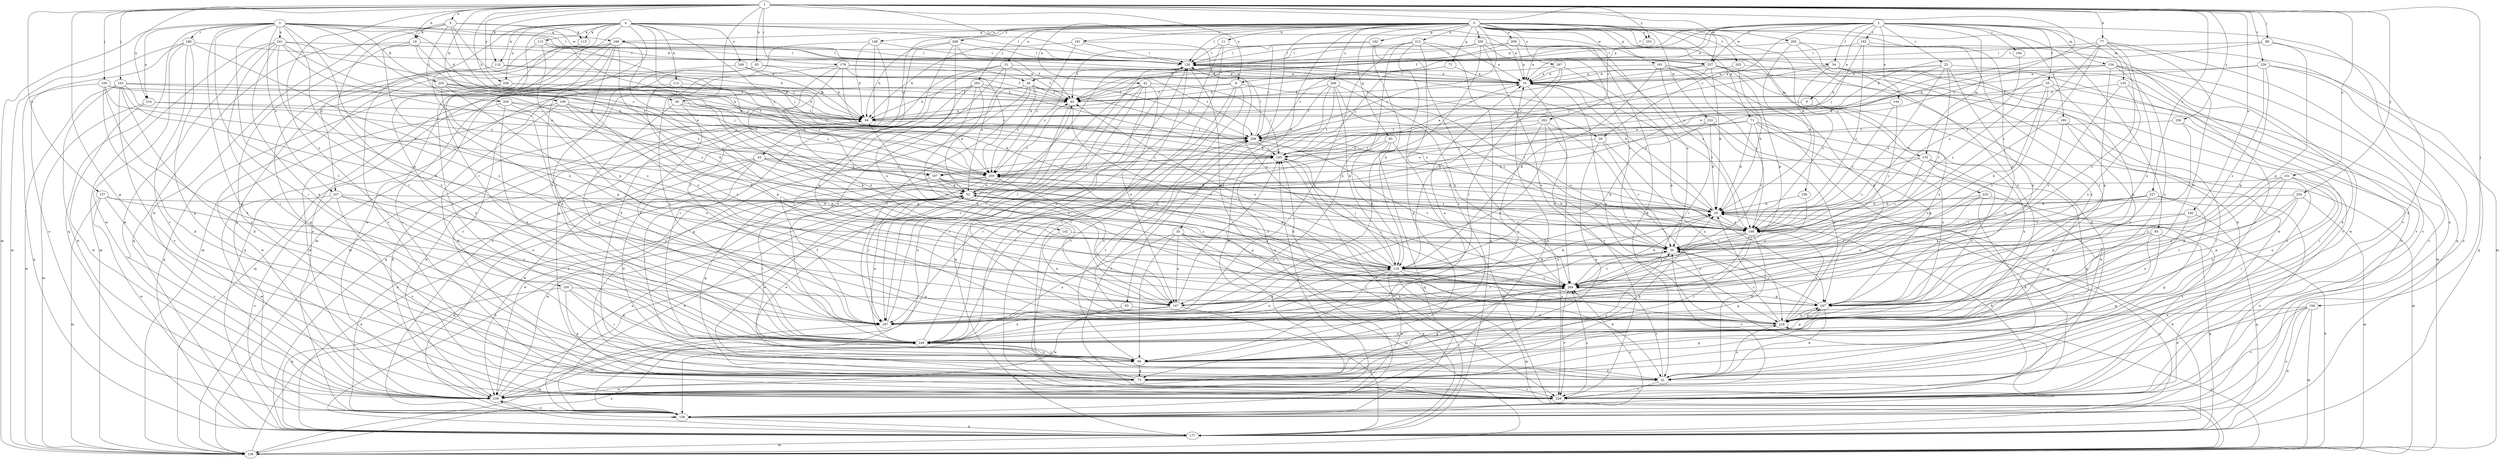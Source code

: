 strict digraph  {
0;
1;
2;
3;
4;
5;
8;
9;
10;
11;
18;
20;
23;
29;
30;
35;
39;
40;
41;
42;
43;
51;
52;
54;
55;
62;
63;
71;
72;
73;
77;
83;
84;
85;
93;
94;
98;
100;
103;
104;
105;
109;
110;
112;
113;
115;
116;
126;
133;
134;
135;
136;
137;
140;
142;
144;
147;
148;
150;
151;
156;
161;
162;
167;
168;
177;
178;
180;
182;
184;
186;
187;
191;
197;
198;
200;
203;
205;
206;
208;
209;
212;
214;
218;
220;
226;
227;
228;
232;
236;
237;
239;
241;
247;
248;
249;
253;
254;
256;
258;
259;
262;
263;
265;
266;
267;
268;
269;
0 -> 11  [label=b];
0 -> 35  [label=d];
0 -> 42  [label=e];
0 -> 43  [label=e];
0 -> 51  [label=e];
0 -> 54  [label=f];
0 -> 63  [label=g];
0 -> 71  [label=g];
0 -> 72  [label=g];
0 -> 85  [label=i];
0 -> 93  [label=i];
0 -> 126  [label=l];
0 -> 133  [label=m];
0 -> 148  [label=o];
0 -> 161  [label=p];
0 -> 162  [label=p];
0 -> 167  [label=p];
0 -> 168  [label=q];
0 -> 191  [label=s];
0 -> 197  [label=s];
0 -> 200  [label=t];
0 -> 203  [label=t];
0 -> 209  [label=u];
0 -> 212  [label=u];
0 -> 220  [label=v];
0 -> 232  [label=w];
0 -> 236  [label=w];
0 -> 253  [label=y];
0 -> 262  [label=z];
0 -> 263  [label=z];
0 -> 265  [label=z];
0 -> 266  [label=z];
0 -> 267  [label=z];
0 -> 268  [label=z];
1 -> 5  [label=a];
1 -> 8  [label=a];
1 -> 18  [label=b];
1 -> 73  [label=g];
1 -> 77  [label=h];
1 -> 83  [label=h];
1 -> 84  [label=h];
1 -> 98  [label=j];
1 -> 100  [label=j];
1 -> 103  [label=j];
1 -> 104  [label=j];
1 -> 109  [label=k];
1 -> 110  [label=k];
1 -> 126  [label=l];
1 -> 137  [label=n];
1 -> 140  [label=n];
1 -> 142  [label=n];
1 -> 150  [label=o];
1 -> 151  [label=o];
1 -> 178  [label=r];
1 -> 197  [label=s];
1 -> 214  [label=u];
1 -> 226  [label=v];
1 -> 227  [label=v];
1 -> 237  [label=w];
1 -> 253  [label=y];
1 -> 254  [label=y];
1 -> 256  [label=y];
1 -> 258  [label=y];
2 -> 8  [label=a];
2 -> 9  [label=a];
2 -> 10  [label=a];
2 -> 23  [label=c];
2 -> 29  [label=c];
2 -> 39  [label=d];
2 -> 54  [label=f];
2 -> 55  [label=f];
2 -> 62  [label=f];
2 -> 133  [label=m];
2 -> 134  [label=m];
2 -> 135  [label=m];
2 -> 144  [label=n];
2 -> 156  [label=o];
2 -> 180  [label=r];
2 -> 182  [label=r];
2 -> 184  [label=r];
2 -> 237  [label=w];
3 -> 39  [label=d];
3 -> 40  [label=d];
3 -> 73  [label=g];
3 -> 94  [label=i];
3 -> 126  [label=l];
3 -> 136  [label=m];
3 -> 147  [label=n];
3 -> 168  [label=q];
3 -> 177  [label=q];
3 -> 186  [label=r];
3 -> 187  [label=r];
3 -> 197  [label=s];
3 -> 205  [label=t];
3 -> 214  [label=u];
3 -> 218  [label=u];
3 -> 241  [label=x];
3 -> 247  [label=x];
4 -> 10  [label=a];
4 -> 110  [label=k];
4 -> 112  [label=k];
4 -> 113  [label=k];
4 -> 115  [label=k];
4 -> 126  [label=l];
4 -> 136  [label=m];
4 -> 156  [label=o];
4 -> 187  [label=r];
4 -> 197  [label=s];
4 -> 198  [label=s];
4 -> 237  [label=w];
4 -> 247  [label=x];
4 -> 248  [label=x];
4 -> 249  [label=x];
4 -> 258  [label=y];
5 -> 18  [label=b];
5 -> 105  [label=j];
5 -> 115  [label=k];
5 -> 198  [label=s];
5 -> 206  [label=t];
5 -> 237  [label=w];
5 -> 239  [label=w];
5 -> 249  [label=x];
8 -> 29  [label=c];
8 -> 40  [label=d];
8 -> 62  [label=f];
8 -> 218  [label=u];
8 -> 228  [label=v];
8 -> 249  [label=x];
9 -> 84  [label=h];
9 -> 269  [label=z];
10 -> 62  [label=f];
10 -> 126  [label=l];
10 -> 198  [label=s];
10 -> 218  [label=u];
10 -> 228  [label=v];
11 -> 126  [label=l];
11 -> 156  [label=o];
11 -> 208  [label=t];
11 -> 228  [label=v];
18 -> 105  [label=j];
18 -> 126  [label=l];
18 -> 147  [label=n];
18 -> 177  [label=q];
18 -> 198  [label=s];
18 -> 228  [label=v];
20 -> 10  [label=a];
20 -> 52  [label=e];
20 -> 147  [label=n];
20 -> 198  [label=s];
23 -> 10  [label=a];
23 -> 30  [label=c];
23 -> 84  [label=h];
23 -> 167  [label=p];
23 -> 198  [label=s];
23 -> 228  [label=v];
23 -> 259  [label=y];
29 -> 30  [label=c];
29 -> 73  [label=g];
29 -> 105  [label=j];
29 -> 218  [label=u];
30 -> 116  [label=k];
30 -> 126  [label=l];
30 -> 187  [label=r];
35 -> 30  [label=c];
35 -> 94  [label=i];
35 -> 136  [label=m];
35 -> 147  [label=n];
35 -> 177  [label=q];
35 -> 249  [label=x];
35 -> 269  [label=z];
39 -> 62  [label=f];
39 -> 73  [label=g];
39 -> 156  [label=o];
39 -> 187  [label=r];
39 -> 198  [label=s];
39 -> 208  [label=t];
39 -> 259  [label=y];
40 -> 84  [label=h];
40 -> 116  [label=k];
40 -> 167  [label=p];
40 -> 187  [label=r];
40 -> 249  [label=x];
41 -> 20  [label=b];
41 -> 52  [label=e];
41 -> 218  [label=u];
41 -> 228  [label=v];
41 -> 269  [label=z];
42 -> 62  [label=f];
42 -> 105  [label=j];
42 -> 147  [label=n];
42 -> 156  [label=o];
42 -> 177  [label=q];
42 -> 187  [label=r];
42 -> 218  [label=u];
43 -> 20  [label=b];
43 -> 41  [label=d];
43 -> 94  [label=i];
43 -> 156  [label=o];
43 -> 198  [label=s];
43 -> 239  [label=w];
43 -> 259  [label=y];
51 -> 10  [label=a];
51 -> 52  [label=e];
51 -> 62  [label=f];
51 -> 94  [label=i];
51 -> 156  [label=o];
51 -> 249  [label=x];
52 -> 20  [label=b];
52 -> 62  [label=f];
52 -> 116  [label=k];
52 -> 126  [label=l];
52 -> 156  [label=o];
52 -> 167  [label=p];
52 -> 177  [label=q];
52 -> 239  [label=w];
54 -> 10  [label=a];
54 -> 105  [label=j];
54 -> 136  [label=m];
54 -> 156  [label=o];
54 -> 198  [label=s];
54 -> 228  [label=v];
54 -> 239  [label=w];
55 -> 62  [label=f];
55 -> 116  [label=k];
55 -> 167  [label=p];
55 -> 198  [label=s];
55 -> 228  [label=v];
55 -> 269  [label=z];
62 -> 84  [label=h];
62 -> 187  [label=r];
62 -> 269  [label=z];
63 -> 105  [label=j];
63 -> 116  [label=k];
63 -> 136  [label=m];
63 -> 177  [label=q];
63 -> 187  [label=r];
71 -> 20  [label=b];
71 -> 30  [label=c];
71 -> 52  [label=e];
71 -> 167  [label=p];
71 -> 208  [label=t];
71 -> 218  [label=u];
71 -> 249  [label=x];
72 -> 10  [label=a];
72 -> 105  [label=j];
72 -> 208  [label=t];
73 -> 20  [label=b];
73 -> 30  [label=c];
73 -> 52  [label=e];
73 -> 126  [label=l];
73 -> 228  [label=v];
73 -> 239  [label=w];
77 -> 30  [label=c];
77 -> 52  [label=e];
77 -> 126  [label=l];
77 -> 147  [label=n];
77 -> 177  [label=q];
77 -> 198  [label=s];
77 -> 218  [label=u];
77 -> 269  [label=z];
83 -> 10  [label=a];
83 -> 84  [label=h];
83 -> 228  [label=v];
83 -> 249  [label=x];
84 -> 208  [label=t];
84 -> 239  [label=w];
85 -> 30  [label=c];
85 -> 73  [label=g];
85 -> 94  [label=i];
85 -> 167  [label=p];
85 -> 177  [label=q];
93 -> 218  [label=u];
93 -> 239  [label=w];
94 -> 41  [label=d];
94 -> 73  [label=g];
94 -> 208  [label=t];
94 -> 249  [label=x];
98 -> 41  [label=d];
98 -> 84  [label=h];
98 -> 126  [label=l];
98 -> 167  [label=p];
100 -> 41  [label=d];
100 -> 52  [label=e];
100 -> 62  [label=f];
100 -> 84  [label=h];
100 -> 177  [label=q];
100 -> 249  [label=x];
103 -> 41  [label=d];
103 -> 62  [label=f];
103 -> 105  [label=j];
103 -> 116  [label=k];
103 -> 136  [label=m];
103 -> 228  [label=v];
103 -> 239  [label=w];
103 -> 259  [label=y];
104 -> 41  [label=d];
104 -> 136  [label=m];
104 -> 156  [label=o];
104 -> 177  [label=q];
104 -> 218  [label=u];
104 -> 228  [label=v];
105 -> 10  [label=a];
105 -> 228  [label=v];
105 -> 259  [label=y];
109 -> 41  [label=d];
109 -> 84  [label=h];
109 -> 116  [label=k];
109 -> 239  [label=w];
109 -> 259  [label=y];
109 -> 269  [label=z];
110 -> 10  [label=a];
110 -> 62  [label=f];
110 -> 73  [label=g];
110 -> 269  [label=z];
112 -> 20  [label=b];
112 -> 62  [label=f];
112 -> 136  [label=m];
112 -> 167  [label=p];
113 -> 84  [label=h];
113 -> 126  [label=l];
113 -> 167  [label=p];
113 -> 228  [label=v];
113 -> 259  [label=y];
115 -> 94  [label=i];
116 -> 20  [label=b];
116 -> 41  [label=d];
116 -> 62  [label=f];
116 -> 94  [label=i];
116 -> 105  [label=j];
116 -> 136  [label=m];
116 -> 218  [label=u];
116 -> 239  [label=w];
116 -> 249  [label=x];
116 -> 269  [label=z];
126 -> 10  [label=a];
126 -> 20  [label=b];
126 -> 167  [label=p];
126 -> 259  [label=y];
133 -> 30  [label=c];
133 -> 73  [label=g];
133 -> 136  [label=m];
133 -> 198  [label=s];
133 -> 218  [label=u];
133 -> 259  [label=y];
134 -> 10  [label=a];
134 -> 41  [label=d];
134 -> 52  [label=e];
134 -> 167  [label=p];
134 -> 198  [label=s];
134 -> 218  [label=u];
134 -> 228  [label=v];
134 -> 239  [label=w];
135 -> 62  [label=f];
135 -> 94  [label=i];
135 -> 147  [label=n];
135 -> 269  [label=z];
136 -> 20  [label=b];
136 -> 52  [label=e];
136 -> 218  [label=u];
136 -> 249  [label=x];
137 -> 20  [label=b];
137 -> 136  [label=m];
137 -> 187  [label=r];
137 -> 228  [label=v];
137 -> 239  [label=w];
140 -> 116  [label=k];
140 -> 177  [label=q];
140 -> 198  [label=s];
140 -> 218  [label=u];
142 -> 30  [label=c];
142 -> 147  [label=n];
144 -> 30  [label=c];
144 -> 84  [label=h];
144 -> 198  [label=s];
147 -> 105  [label=j];
147 -> 177  [label=q];
147 -> 187  [label=r];
147 -> 249  [label=x];
148 -> 41  [label=d];
148 -> 73  [label=g];
148 -> 84  [label=h];
148 -> 126  [label=l];
148 -> 136  [label=m];
150 -> 73  [label=g];
150 -> 94  [label=i];
150 -> 147  [label=n];
150 -> 177  [label=q];
150 -> 249  [label=x];
151 -> 52  [label=e];
151 -> 94  [label=i];
151 -> 167  [label=p];
151 -> 187  [label=r];
151 -> 218  [label=u];
151 -> 269  [label=z];
156 -> 52  [label=e];
156 -> 105  [label=j];
156 -> 177  [label=q];
156 -> 269  [label=z];
161 -> 10  [label=a];
161 -> 94  [label=i];
161 -> 116  [label=k];
161 -> 167  [label=p];
161 -> 198  [label=s];
161 -> 228  [label=v];
162 -> 62  [label=f];
162 -> 116  [label=k];
162 -> 126  [label=l];
162 -> 228  [label=v];
167 -> 30  [label=c];
167 -> 41  [label=d];
167 -> 73  [label=g];
167 -> 105  [label=j];
167 -> 218  [label=u];
168 -> 10  [label=a];
168 -> 30  [label=c];
168 -> 116  [label=k];
168 -> 126  [label=l];
168 -> 136  [label=m];
168 -> 156  [label=o];
168 -> 187  [label=r];
168 -> 218  [label=u];
168 -> 228  [label=v];
168 -> 239  [label=w];
177 -> 20  [label=b];
177 -> 52  [label=e];
177 -> 136  [label=m];
177 -> 198  [label=s];
177 -> 239  [label=w];
178 -> 10  [label=a];
178 -> 30  [label=c];
178 -> 116  [label=k];
178 -> 147  [label=n];
178 -> 208  [label=t];
178 -> 249  [label=x];
178 -> 259  [label=y];
180 -> 94  [label=i];
180 -> 147  [label=n];
180 -> 208  [label=t];
180 -> 218  [label=u];
182 -> 105  [label=j];
182 -> 126  [label=l];
182 -> 136  [label=m];
182 -> 187  [label=r];
182 -> 198  [label=s];
184 -> 198  [label=s];
186 -> 30  [label=c];
186 -> 73  [label=g];
186 -> 126  [label=l];
186 -> 136  [label=m];
186 -> 156  [label=o];
186 -> 228  [label=v];
186 -> 239  [label=w];
187 -> 116  [label=k];
187 -> 126  [label=l];
187 -> 136  [label=m];
191 -> 84  [label=h];
191 -> 126  [label=l];
191 -> 259  [label=y];
191 -> 269  [label=z];
197 -> 52  [label=e];
197 -> 94  [label=i];
197 -> 116  [label=k];
197 -> 198  [label=s];
197 -> 269  [label=z];
198 -> 30  [label=c];
198 -> 73  [label=g];
198 -> 94  [label=i];
198 -> 116  [label=k];
198 -> 187  [label=r];
198 -> 259  [label=y];
198 -> 269  [label=z];
200 -> 30  [label=c];
200 -> 62  [label=f];
200 -> 126  [label=l];
200 -> 187  [label=r];
200 -> 198  [label=s];
200 -> 218  [label=u];
203 -> 10  [label=a];
203 -> 20  [label=b];
203 -> 41  [label=d];
205 -> 62  [label=f];
205 -> 167  [label=p];
205 -> 198  [label=s];
205 -> 208  [label=t];
205 -> 218  [label=u];
205 -> 259  [label=y];
206 -> 84  [label=h];
206 -> 208  [label=t];
206 -> 218  [label=u];
206 -> 239  [label=w];
206 -> 249  [label=x];
208 -> 105  [label=j];
208 -> 126  [label=l];
208 -> 198  [label=s];
209 -> 10  [label=a];
209 -> 30  [label=c];
209 -> 41  [label=d];
209 -> 62  [label=f];
209 -> 126  [label=l];
212 -> 10  [label=a];
212 -> 73  [label=g];
212 -> 94  [label=i];
212 -> 126  [label=l];
212 -> 147  [label=n];
212 -> 177  [label=q];
212 -> 187  [label=r];
214 -> 84  [label=h];
214 -> 105  [label=j];
214 -> 136  [label=m];
214 -> 239  [label=w];
218 -> 30  [label=c];
218 -> 167  [label=p];
218 -> 198  [label=s];
218 -> 249  [label=x];
220 -> 20  [label=b];
220 -> 41  [label=d];
220 -> 147  [label=n];
220 -> 228  [label=v];
220 -> 269  [label=z];
226 -> 10  [label=a];
226 -> 84  [label=h];
226 -> 156  [label=o];
226 -> 167  [label=p];
226 -> 177  [label=q];
226 -> 269  [label=z];
227 -> 20  [label=b];
227 -> 30  [label=c];
227 -> 73  [label=g];
227 -> 156  [label=o];
227 -> 167  [label=p];
227 -> 198  [label=s];
228 -> 20  [label=b];
228 -> 208  [label=t];
228 -> 269  [label=z];
232 -> 20  [label=b];
232 -> 116  [label=k];
232 -> 208  [label=t];
232 -> 218  [label=u];
232 -> 239  [label=w];
236 -> 20  [label=b];
236 -> 269  [label=z];
237 -> 10  [label=a];
237 -> 20  [label=b];
237 -> 41  [label=d];
237 -> 105  [label=j];
237 -> 116  [label=k];
237 -> 156  [label=o];
237 -> 208  [label=t];
239 -> 10  [label=a];
239 -> 30  [label=c];
239 -> 62  [label=f];
239 -> 84  [label=h];
239 -> 105  [label=j];
239 -> 126  [label=l];
239 -> 156  [label=o];
241 -> 52  [label=e];
241 -> 94  [label=i];
241 -> 126  [label=l];
241 -> 136  [label=m];
241 -> 187  [label=r];
241 -> 208  [label=t];
241 -> 239  [label=w];
241 -> 249  [label=x];
241 -> 259  [label=y];
247 -> 20  [label=b];
247 -> 156  [label=o];
247 -> 228  [label=v];
247 -> 239  [label=w];
247 -> 249  [label=x];
247 -> 269  [label=z];
248 -> 10  [label=a];
248 -> 84  [label=h];
248 -> 177  [label=q];
249 -> 10  [label=a];
249 -> 52  [label=e];
249 -> 94  [label=i];
249 -> 126  [label=l];
249 -> 167  [label=p];
249 -> 208  [label=t];
249 -> 239  [label=w];
249 -> 269  [label=z];
253 -> 10  [label=a];
254 -> 20  [label=b];
254 -> 136  [label=m];
254 -> 167  [label=p];
254 -> 218  [label=u];
254 -> 269  [label=z];
256 -> 30  [label=c];
256 -> 94  [label=i];
256 -> 208  [label=t];
258 -> 62  [label=f];
258 -> 84  [label=h];
258 -> 177  [label=q];
258 -> 208  [label=t];
258 -> 249  [label=x];
259 -> 52  [label=e];
259 -> 73  [label=g];
259 -> 105  [label=j];
259 -> 147  [label=n];
259 -> 187  [label=r];
259 -> 239  [label=w];
259 -> 269  [label=z];
262 -> 147  [label=n];
262 -> 156  [label=o];
262 -> 208  [label=t];
262 -> 249  [label=x];
262 -> 259  [label=y];
262 -> 269  [label=z];
263 -> 20  [label=b];
263 -> 52  [label=e];
263 -> 62  [label=f];
263 -> 84  [label=h];
263 -> 147  [label=n];
263 -> 177  [label=q];
263 -> 187  [label=r];
265 -> 20  [label=b];
265 -> 126  [label=l];
265 -> 218  [label=u];
265 -> 228  [label=v];
265 -> 249  [label=x];
266 -> 30  [label=c];
266 -> 62  [label=f];
266 -> 116  [label=k];
266 -> 156  [label=o];
266 -> 208  [label=t];
266 -> 239  [label=w];
266 -> 269  [label=z];
267 -> 10  [label=a];
267 -> 84  [label=h];
267 -> 116  [label=k];
267 -> 167  [label=p];
267 -> 187  [label=r];
268 -> 62  [label=f];
268 -> 84  [label=h];
268 -> 126  [label=l];
268 -> 147  [label=n];
268 -> 187  [label=r];
268 -> 218  [label=u];
269 -> 20  [label=b];
269 -> 30  [label=c];
269 -> 52  [label=e];
269 -> 73  [label=g];
269 -> 84  [label=h];
269 -> 147  [label=n];
269 -> 167  [label=p];
269 -> 208  [label=t];
269 -> 228  [label=v];
}
